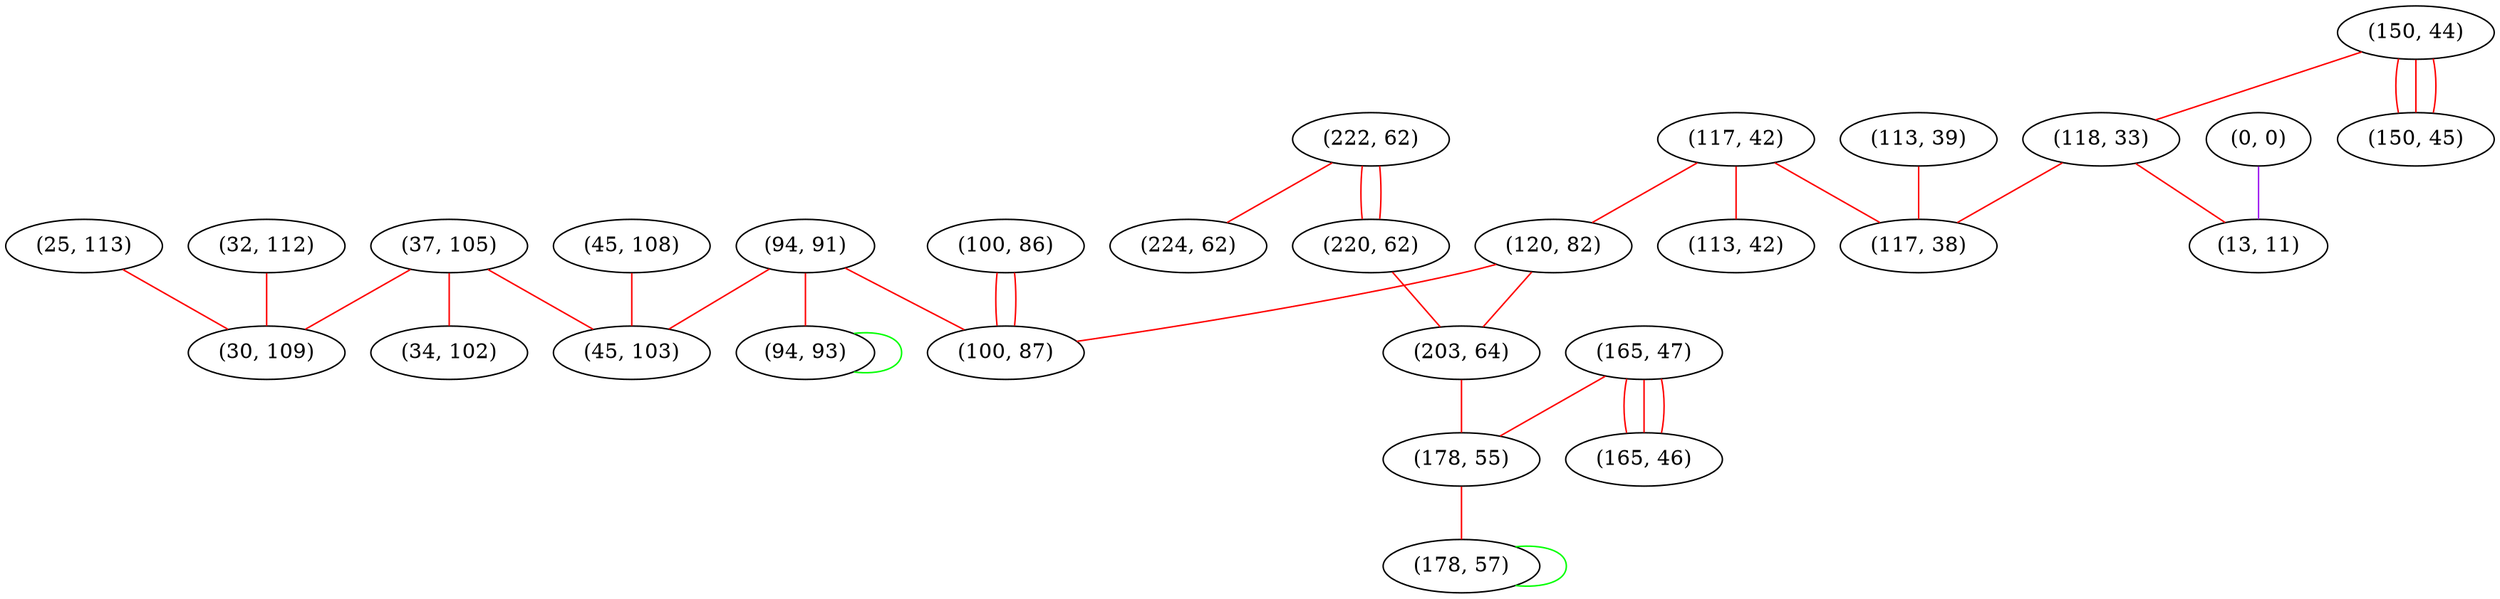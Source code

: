 graph "" {
"(37, 105)";
"(25, 113)";
"(113, 39)";
"(150, 44)";
"(165, 47)";
"(222, 62)";
"(32, 112)";
"(220, 62)";
"(94, 91)";
"(150, 45)";
"(0, 0)";
"(165, 46)";
"(117, 42)";
"(100, 86)";
"(118, 33)";
"(30, 109)";
"(13, 11)";
"(34, 102)";
"(120, 82)";
"(113, 42)";
"(94, 93)";
"(203, 64)";
"(100, 87)";
"(117, 38)";
"(224, 62)";
"(178, 55)";
"(45, 108)";
"(178, 57)";
"(45, 103)";
"(37, 105)" -- "(34, 102)"  [color=red, key=0, weight=1];
"(37, 105)" -- "(45, 103)"  [color=red, key=0, weight=1];
"(37, 105)" -- "(30, 109)"  [color=red, key=0, weight=1];
"(25, 113)" -- "(30, 109)"  [color=red, key=0, weight=1];
"(113, 39)" -- "(117, 38)"  [color=red, key=0, weight=1];
"(150, 44)" -- "(118, 33)"  [color=red, key=0, weight=1];
"(150, 44)" -- "(150, 45)"  [color=red, key=0, weight=1];
"(150, 44)" -- "(150, 45)"  [color=red, key=1, weight=1];
"(150, 44)" -- "(150, 45)"  [color=red, key=2, weight=1];
"(165, 47)" -- "(178, 55)"  [color=red, key=0, weight=1];
"(165, 47)" -- "(165, 46)"  [color=red, key=0, weight=1];
"(165, 47)" -- "(165, 46)"  [color=red, key=1, weight=1];
"(165, 47)" -- "(165, 46)"  [color=red, key=2, weight=1];
"(222, 62)" -- "(224, 62)"  [color=red, key=0, weight=1];
"(222, 62)" -- "(220, 62)"  [color=red, key=0, weight=1];
"(222, 62)" -- "(220, 62)"  [color=red, key=1, weight=1];
"(32, 112)" -- "(30, 109)"  [color=red, key=0, weight=1];
"(220, 62)" -- "(203, 64)"  [color=red, key=0, weight=1];
"(94, 91)" -- "(100, 87)"  [color=red, key=0, weight=1];
"(94, 91)" -- "(45, 103)"  [color=red, key=0, weight=1];
"(94, 91)" -- "(94, 93)"  [color=red, key=0, weight=1];
"(0, 0)" -- "(13, 11)"  [color=purple, key=0, weight=4];
"(117, 42)" -- "(117, 38)"  [color=red, key=0, weight=1];
"(117, 42)" -- "(113, 42)"  [color=red, key=0, weight=1];
"(117, 42)" -- "(120, 82)"  [color=red, key=0, weight=1];
"(100, 86)" -- "(100, 87)"  [color=red, key=0, weight=1];
"(100, 86)" -- "(100, 87)"  [color=red, key=1, weight=1];
"(118, 33)" -- "(117, 38)"  [color=red, key=0, weight=1];
"(118, 33)" -- "(13, 11)"  [color=red, key=0, weight=1];
"(120, 82)" -- "(203, 64)"  [color=red, key=0, weight=1];
"(120, 82)" -- "(100, 87)"  [color=red, key=0, weight=1];
"(94, 93)" -- "(94, 93)"  [color=green, key=0, weight=2];
"(203, 64)" -- "(178, 55)"  [color=red, key=0, weight=1];
"(178, 55)" -- "(178, 57)"  [color=red, key=0, weight=1];
"(45, 108)" -- "(45, 103)"  [color=red, key=0, weight=1];
"(178, 57)" -- "(178, 57)"  [color=green, key=0, weight=2];
}
